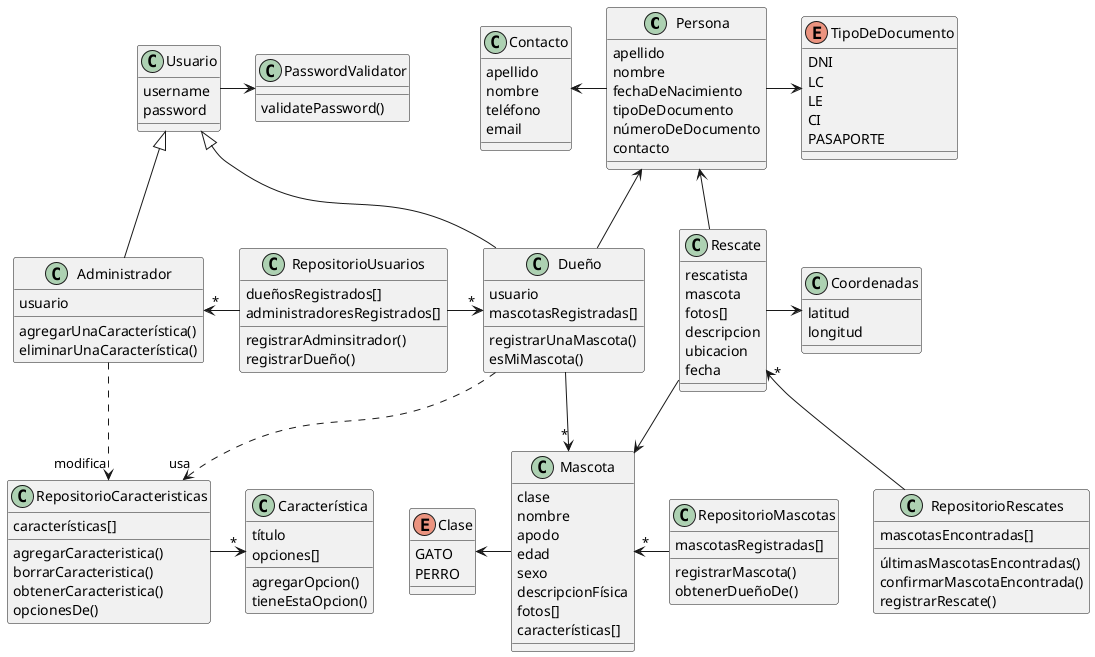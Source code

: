 @startuml RescateDePatitas

class Persona{
  apellido
  nombre
  fechaDeNacimiento
  tipoDeDocumento
  númeroDeDocumento
  contacto

}

class Contacto{
  apellido
  nombre
  teléfono
  email
}

class Mascota{
  clase
  nombre
  apodo
  edad
  sexo
  descripcionFísica
  fotos[]
  características[]
}

enum Clase{
  GATO
  PERRO
}


enum TipoDeDocumento{
  DNI
  LC /' Libreta Cívica '/
  LE /' Libreta de Enrolamiento '/
  CI /' Cédula de Identidad '/
  PASAPORTE
}

class Rescate{
  rescatista
  mascota
  fotos[]
  descripcion
  ubicacion
  fecha
}

class Coordenadas{
  latitud
  longitud
}

class Usuario{
  username
  password
}

class Administrador{
  usuario
  agregarUnaCaracterística()
  eliminarUnaCaracterística()

}

class Dueño{
  usuario
  mascotasRegistradas[]
  registrarUnaMascota()
  esMiMascota()
}

class RepositorioUsuarios{
  dueñosRegistrados[]
  administradoresRegistrados[]
  registrarAdminsitrador()
  registrarDueño()
}

class RepositorioMascotas{
  mascotasRegistradas[]
  registrarMascota()
  obtenerDueñoDe()
}

class RepositorioRescates{
  mascotasEncontradas[]
  últimasMascotasEncontradas()
  confirmarMascotaEncontrada()
  registrarRescate()
}

class Característica{
  título
  opciones[]
  agregarOpcion()
  tieneEstaOpcion()
}

class RepositorioCaracteristicas{
  características[]
  agregarCaracteristica()
  borrarCaracteristica()
  obtenerCaracteristica()
  opcionesDe()
}

class PasswordValidator{
  validatePassword()
}

Rescate -u-> Persona
Usuario -> PasswordValidator
Dueño -u-|> Usuario
Rescate -d-> Mascota
RepositorioMascotas -l-> "*" Mascota
RepositorioRescates -u-> "*" Rescate
RepositorioUsuarios -l-> "*" Administrador
RepositorioUsuarios -r-> "*" Dueño
Persona -> TipoDeDocumento
Dueño -u-> Persona
Persona -l-> Contacto
Mascota -l-> Clase
Dueño -d->"*" Mascota
Administrador -u-|> Usuario
Rescate -> Coordenadas
RepositorioCaracteristicas ->"*" Característica
Dueño ..>"usa" RepositorioCaracteristicas
Administrador ..>"modifica" RepositorioCaracteristicas

@enduml
